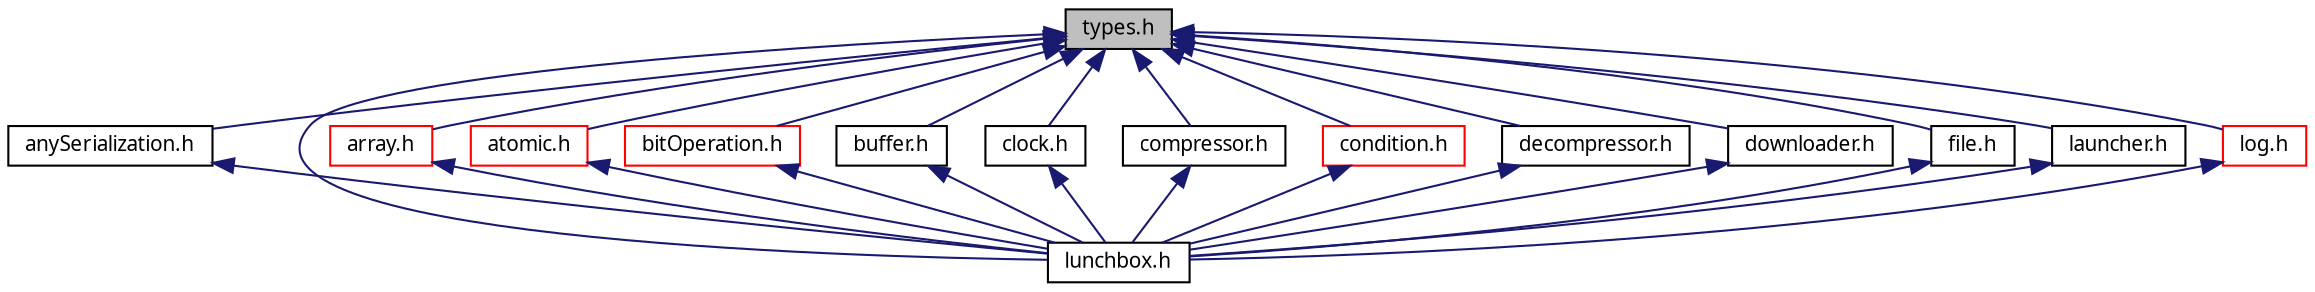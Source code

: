 digraph "types.h"
{
  edge [fontname="Sans",fontsize="10",labelfontname="Sans",labelfontsize="10"];
  node [fontname="Sans",fontsize="10",shape=record];
  Node1 [label="types.h",height=0.2,width=0.4,color="black", fillcolor="grey75", style="filled" fontcolor="black"];
  Node1 -> Node2 [dir="back",color="midnightblue",fontsize="10",style="solid",fontname="Sans"];
  Node2 [label="anySerialization.h",height=0.2,width=0.4,color="black", fillcolor="white", style="filled",URL="$any_serialization_8h_source.html"];
  Node2 -> Node3 [dir="back",color="midnightblue",fontsize="10",style="solid",fontname="Sans"];
  Node3 [label="lunchbox.h",height=0.2,width=0.4,color="black", fillcolor="white", style="filled",URL="$lunchbox_8h_source.html"];
  Node1 -> Node4 [dir="back",color="midnightblue",fontsize="10",style="solid",fontname="Sans"];
  Node4 [label="array.h",height=0.2,width=0.4,color="red", fillcolor="white", style="filled",URL="$array_8h_source.html"];
  Node4 -> Node3 [dir="back",color="midnightblue",fontsize="10",style="solid",fontname="Sans"];
  Node1 -> Node5 [dir="back",color="midnightblue",fontsize="10",style="solid",fontname="Sans"];
  Node5 [label="atomic.h",height=0.2,width=0.4,color="red", fillcolor="white", style="filled",URL="$atomic_8h_source.html"];
  Node5 -> Node3 [dir="back",color="midnightblue",fontsize="10",style="solid",fontname="Sans"];
  Node1 -> Node6 [dir="back",color="midnightblue",fontsize="10",style="solid",fontname="Sans"];
  Node6 [label="bitOperation.h",height=0.2,width=0.4,color="red", fillcolor="white", style="filled",URL="$bit_operation_8h_source.html"];
  Node6 -> Node3 [dir="back",color="midnightblue",fontsize="10",style="solid",fontname="Sans"];
  Node1 -> Node7 [dir="back",color="midnightblue",fontsize="10",style="solid",fontname="Sans"];
  Node7 [label="buffer.h",height=0.2,width=0.4,color="black", fillcolor="white", style="filled",URL="$buffer_8h_source.html"];
  Node7 -> Node3 [dir="back",color="midnightblue",fontsize="10",style="solid",fontname="Sans"];
  Node1 -> Node8 [dir="back",color="midnightblue",fontsize="10",style="solid",fontname="Sans"];
  Node8 [label="clock.h",height=0.2,width=0.4,color="black", fillcolor="white", style="filled",URL="$clock_8h_source.html"];
  Node8 -> Node3 [dir="back",color="midnightblue",fontsize="10",style="solid",fontname="Sans"];
  Node1 -> Node9 [dir="back",color="midnightblue",fontsize="10",style="solid",fontname="Sans"];
  Node9 [label="compressor.h",height=0.2,width=0.4,color="black", fillcolor="white", style="filled",URL="$compressor_8h_source.html"];
  Node9 -> Node3 [dir="back",color="midnightblue",fontsize="10",style="solid",fontname="Sans"];
  Node1 -> Node10 [dir="back",color="midnightblue",fontsize="10",style="solid",fontname="Sans"];
  Node10 [label="condition.h",height=0.2,width=0.4,color="red", fillcolor="white", style="filled",URL="$condition_8h_source.html"];
  Node10 -> Node3 [dir="back",color="midnightblue",fontsize="10",style="solid",fontname="Sans"];
  Node1 -> Node11 [dir="back",color="midnightblue",fontsize="10",style="solid",fontname="Sans"];
  Node11 [label="decompressor.h",height=0.2,width=0.4,color="black", fillcolor="white", style="filled",URL="$decompressor_8h_source.html"];
  Node11 -> Node3 [dir="back",color="midnightblue",fontsize="10",style="solid",fontname="Sans"];
  Node1 -> Node12 [dir="back",color="midnightblue",fontsize="10",style="solid",fontname="Sans"];
  Node12 [label="downloader.h",height=0.2,width=0.4,color="black", fillcolor="white", style="filled",URL="$downloader_8h_source.html"];
  Node12 -> Node3 [dir="back",color="midnightblue",fontsize="10",style="solid",fontname="Sans"];
  Node1 -> Node13 [dir="back",color="midnightblue",fontsize="10",style="solid",fontname="Sans"];
  Node13 [label="file.h",height=0.2,width=0.4,color="black", fillcolor="white", style="filled",URL="$file_8h_source.html"];
  Node13 -> Node3 [dir="back",color="midnightblue",fontsize="10",style="solid",fontname="Sans"];
  Node1 -> Node14 [dir="back",color="midnightblue",fontsize="10",style="solid",fontname="Sans"];
  Node14 [label="launcher.h",height=0.2,width=0.4,color="black", fillcolor="white", style="filled",URL="$launcher_8h_source.html"];
  Node14 -> Node3 [dir="back",color="midnightblue",fontsize="10",style="solid",fontname="Sans"];
  Node1 -> Node15 [dir="back",color="midnightblue",fontsize="10",style="solid",fontname="Sans"];
  Node15 [label="log.h",height=0.2,width=0.4,color="red", fillcolor="white", style="filled",URL="$log_8h.html",tooltip="This file contains logging classes. "];
  Node15 -> Node3 [dir="back",color="midnightblue",fontsize="10",style="solid",fontname="Sans"];
  Node1 -> Node3 [dir="back",color="midnightblue",fontsize="10",style="solid",fontname="Sans"];
}
